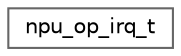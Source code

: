 digraph "Graphical Class Hierarchy"
{
 // LATEX_PDF_SIZE
  bgcolor="transparent";
  edge [fontname=Helvetica,fontsize=10,labelfontname=Helvetica,labelfontsize=10];
  node [fontname=Helvetica,fontsize=10,shape=box,height=0.2,width=0.4];
  rankdir="LR";
  Node0 [id="Node000000",label="npu_op_irq_t",height=0.2,width=0.4,color="grey40", fillcolor="white", style="filled",URL="$structnpu__op__irq__t.html",tooltip=" "];
}
